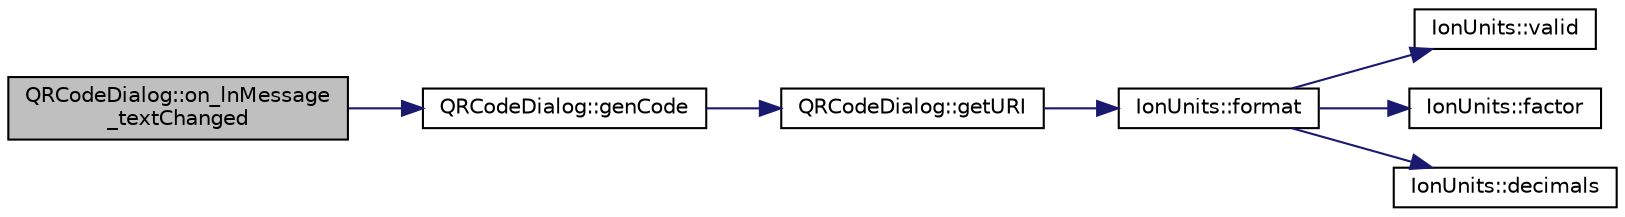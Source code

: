 digraph "QRCodeDialog::on_lnMessage_textChanged"
{
  edge [fontname="Helvetica",fontsize="10",labelfontname="Helvetica",labelfontsize="10"];
  node [fontname="Helvetica",fontsize="10",shape=record];
  rankdir="LR";
  Node53 [label="QRCodeDialog::on_lnMessage\l_textChanged",height=0.2,width=0.4,color="black", fillcolor="grey75", style="filled", fontcolor="black"];
  Node53 -> Node54 [color="midnightblue",fontsize="10",style="solid",fontname="Helvetica"];
  Node54 [label="QRCodeDialog::genCode",height=0.2,width=0.4,color="black", fillcolor="white", style="filled",URL="$db/dd7/class_q_r_code_dialog.html#a72ee8eb3c9145ffd6ea76ac29c305825"];
  Node54 -> Node55 [color="midnightblue",fontsize="10",style="solid",fontname="Helvetica"];
  Node55 [label="QRCodeDialog::getURI",height=0.2,width=0.4,color="black", fillcolor="white", style="filled",URL="$db/dd7/class_q_r_code_dialog.html#a4f4b945407ffd62f9a619c158d9ebd5c"];
  Node55 -> Node56 [color="midnightblue",fontsize="10",style="solid",fontname="Helvetica"];
  Node56 [label="IonUnits::format",height=0.2,width=0.4,color="black", fillcolor="white", style="filled",URL="$d7/dab/class_ion_units.html#a7cf8cdbd0a24c418ae91b511fac5bee4",tooltip="Format as string. "];
  Node56 -> Node57 [color="midnightblue",fontsize="10",style="solid",fontname="Helvetica"];
  Node57 [label="IonUnits::valid",height=0.2,width=0.4,color="black", fillcolor="white", style="filled",URL="$d7/dab/class_ion_units.html#a23c5b1306ed473dbb2375a6675a2ce13",tooltip="Is unit ID valid? "];
  Node56 -> Node58 [color="midnightblue",fontsize="10",style="solid",fontname="Helvetica"];
  Node58 [label="IonUnits::factor",height=0.2,width=0.4,color="black", fillcolor="white", style="filled",URL="$d7/dab/class_ion_units.html#a210814a200496caf63083ed4abd1bd24",tooltip="Number of Satoshis (1e-8) per unit. "];
  Node56 -> Node59 [color="midnightblue",fontsize="10",style="solid",fontname="Helvetica"];
  Node59 [label="IonUnits::decimals",height=0.2,width=0.4,color="black", fillcolor="white", style="filled",URL="$d7/dab/class_ion_units.html#a5e9c7a5b666b858c171760273c51c9d7",tooltip="Number of decimals left. "];
}
